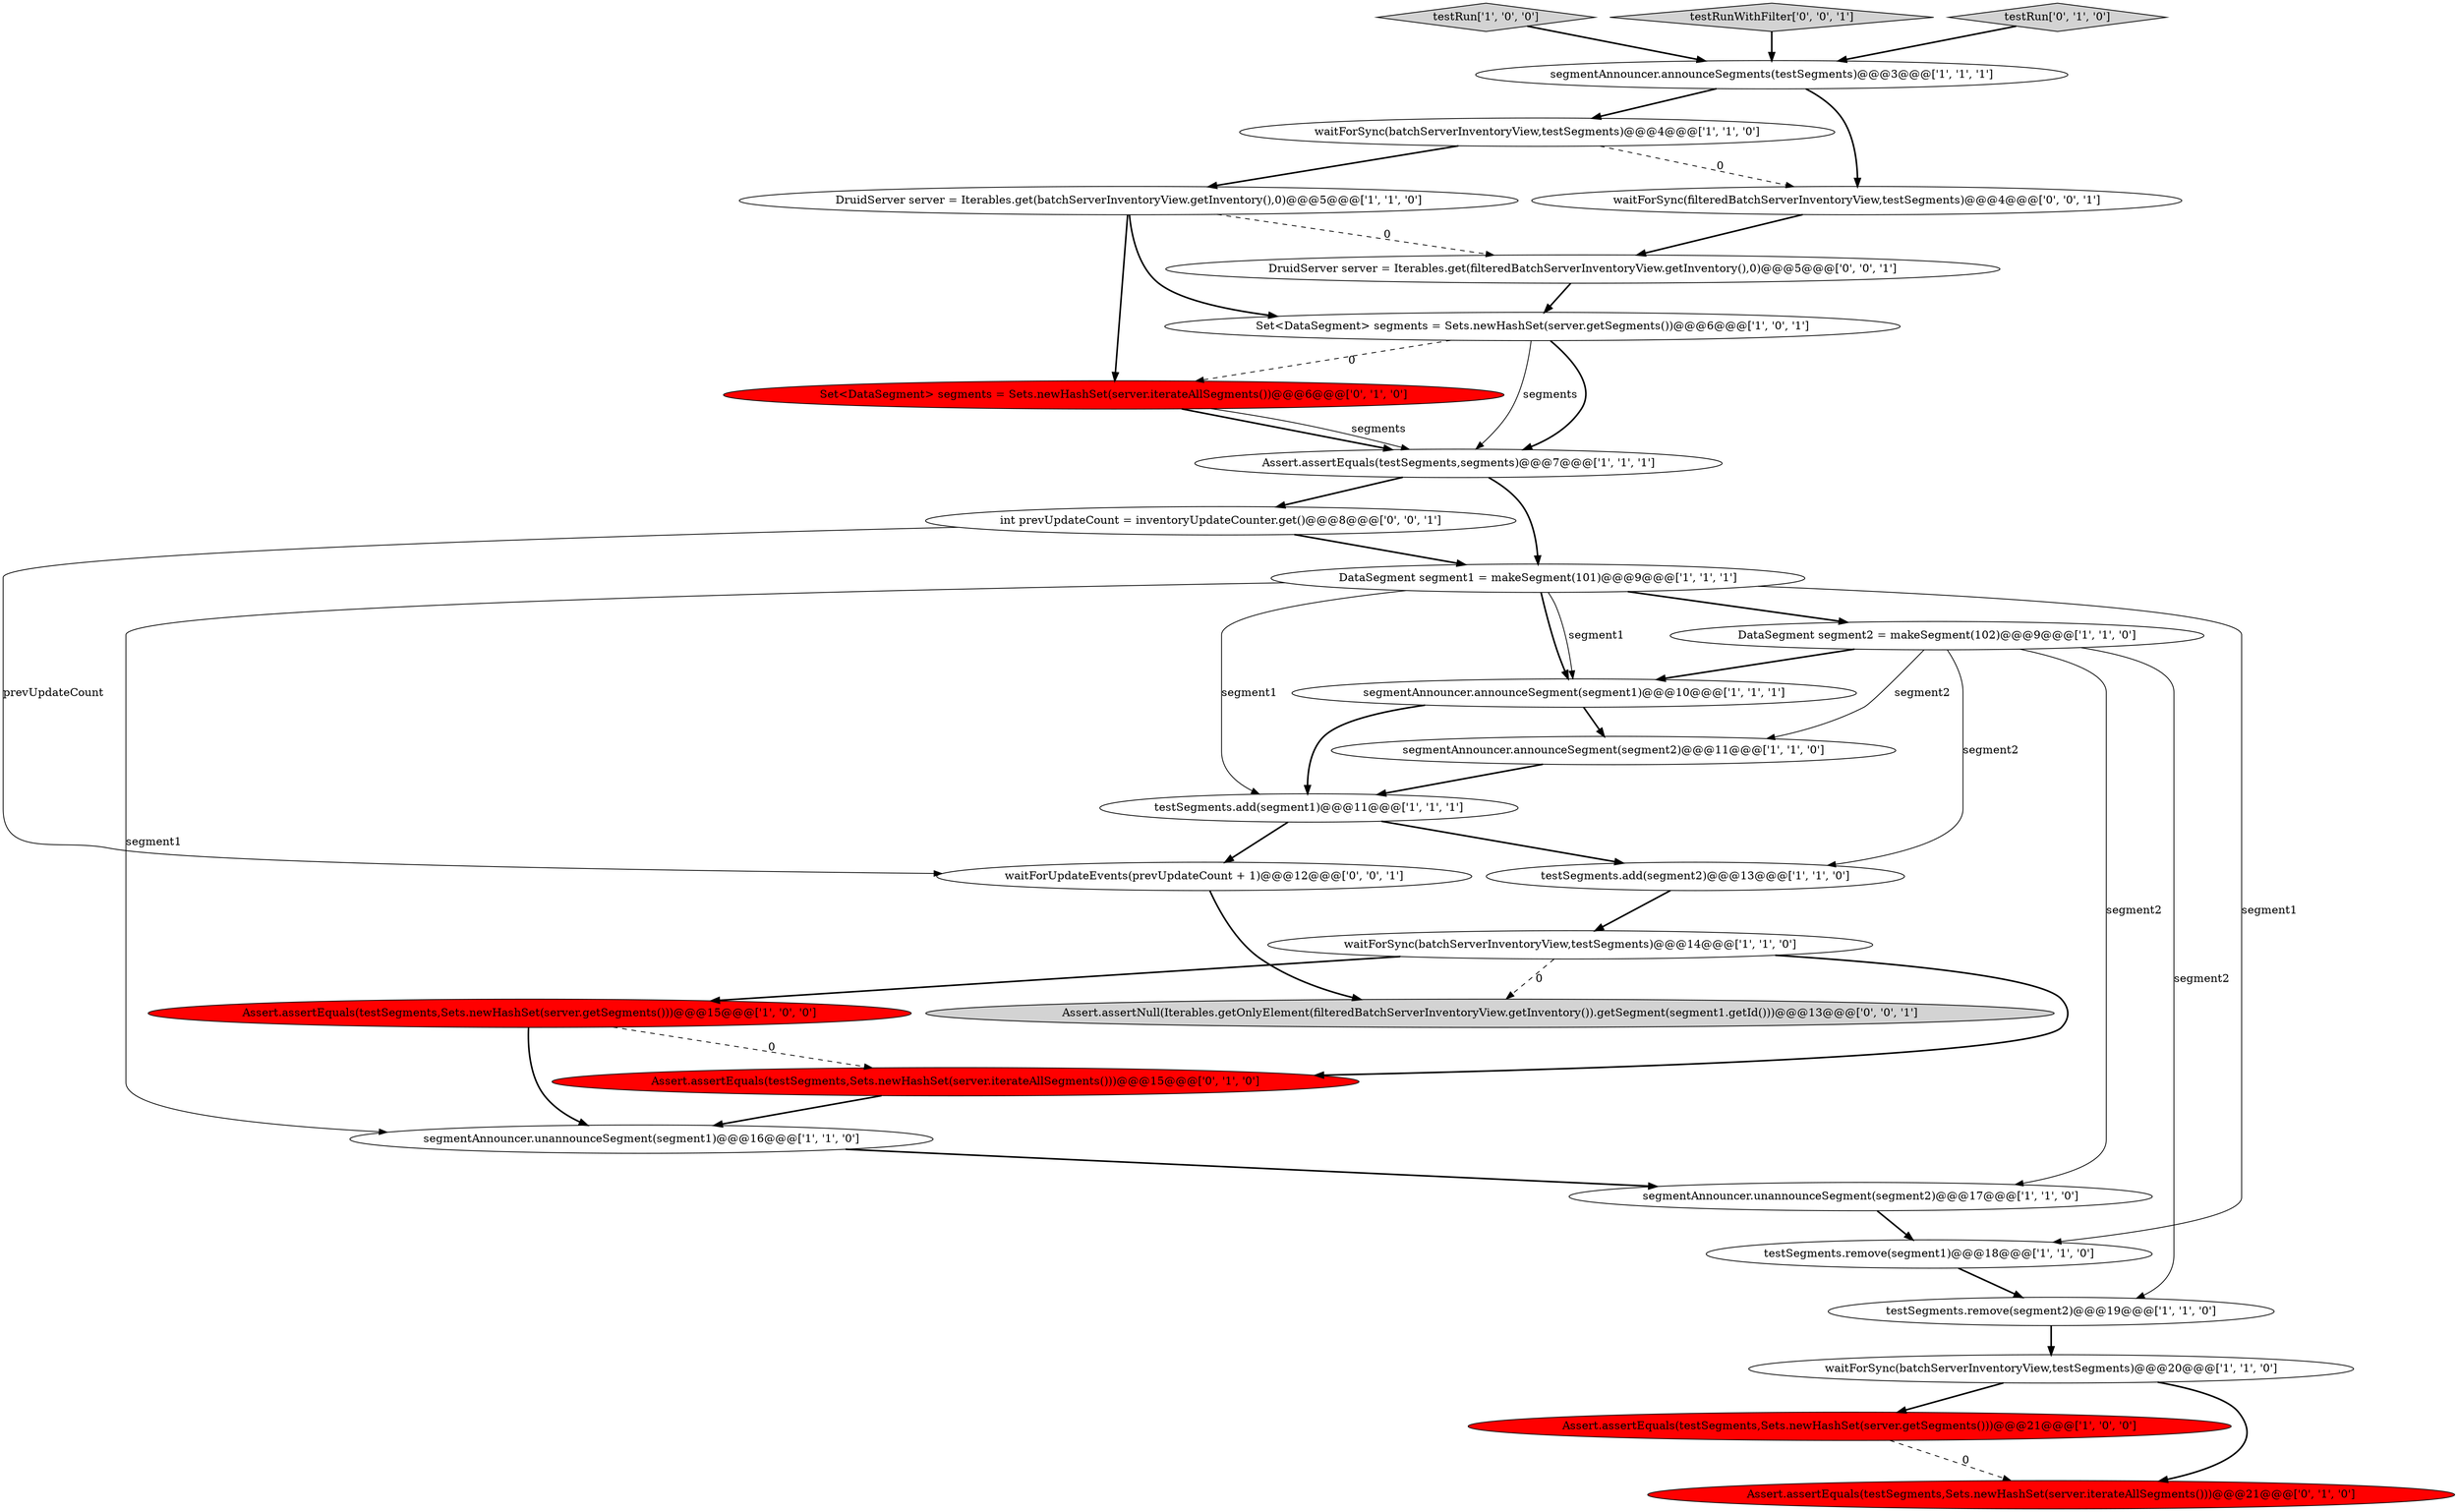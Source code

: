 digraph {
21 [style = filled, label = "Assert.assertEquals(testSegments,Sets.newHashSet(server.iterateAllSegments()))@@@15@@@['0', '1', '0']", fillcolor = red, shape = ellipse image = "AAA1AAABBB2BBB"];
15 [style = filled, label = "DataSegment segment2 = makeSegment(102)@@@9@@@['1', '1', '0']", fillcolor = white, shape = ellipse image = "AAA0AAABBB1BBB"];
2 [style = filled, label = "Set<DataSegment> segments = Sets.newHashSet(server.getSegments())@@@6@@@['1', '0', '1']", fillcolor = white, shape = ellipse image = "AAA0AAABBB1BBB"];
13 [style = filled, label = "segmentAnnouncer.announceSegment(segment1)@@@10@@@['1', '1', '1']", fillcolor = white, shape = ellipse image = "AAA0AAABBB1BBB"];
12 [style = filled, label = "testRun['1', '0', '0']", fillcolor = lightgray, shape = diamond image = "AAA0AAABBB1BBB"];
9 [style = filled, label = "segmentAnnouncer.unannounceSegment(segment2)@@@17@@@['1', '1', '0']", fillcolor = white, shape = ellipse image = "AAA0AAABBB1BBB"];
10 [style = filled, label = "segmentAnnouncer.announceSegment(segment2)@@@11@@@['1', '1', '0']", fillcolor = white, shape = ellipse image = "AAA0AAABBB1BBB"];
1 [style = filled, label = "DruidServer server = Iterables.get(batchServerInventoryView.getInventory(),0)@@@5@@@['1', '1', '0']", fillcolor = white, shape = ellipse image = "AAA0AAABBB1BBB"];
24 [style = filled, label = "int prevUpdateCount = inventoryUpdateCounter.get()@@@8@@@['0', '0', '1']", fillcolor = white, shape = ellipse image = "AAA0AAABBB3BBB"];
14 [style = filled, label = "Assert.assertEquals(testSegments,Sets.newHashSet(server.getSegments()))@@@15@@@['1', '0', '0']", fillcolor = red, shape = ellipse image = "AAA1AAABBB1BBB"];
20 [style = filled, label = "Set<DataSegment> segments = Sets.newHashSet(server.iterateAllSegments())@@@6@@@['0', '1', '0']", fillcolor = red, shape = ellipse image = "AAA1AAABBB2BBB"];
0 [style = filled, label = "testSegments.remove(segment1)@@@18@@@['1', '1', '0']", fillcolor = white, shape = ellipse image = "AAA0AAABBB1BBB"];
25 [style = filled, label = "Assert.assertNull(Iterables.getOnlyElement(filteredBatchServerInventoryView.getInventory()).getSegment(segment1.getId()))@@@13@@@['0', '0', '1']", fillcolor = lightgray, shape = ellipse image = "AAA0AAABBB3BBB"];
4 [style = filled, label = "testSegments.add(segment2)@@@13@@@['1', '1', '0']", fillcolor = white, shape = ellipse image = "AAA0AAABBB1BBB"];
27 [style = filled, label = "waitForSync(filteredBatchServerInventoryView,testSegments)@@@4@@@['0', '0', '1']", fillcolor = white, shape = ellipse image = "AAA0AAABBB3BBB"];
11 [style = filled, label = "Assert.assertEquals(testSegments,Sets.newHashSet(server.getSegments()))@@@21@@@['1', '0', '0']", fillcolor = red, shape = ellipse image = "AAA1AAABBB1BBB"];
18 [style = filled, label = "testSegments.add(segment1)@@@11@@@['1', '1', '1']", fillcolor = white, shape = ellipse image = "AAA0AAABBB1BBB"];
26 [style = filled, label = "testRunWithFilter['0', '0', '1']", fillcolor = lightgray, shape = diamond image = "AAA0AAABBB3BBB"];
3 [style = filled, label = "Assert.assertEquals(testSegments,segments)@@@7@@@['1', '1', '1']", fillcolor = white, shape = ellipse image = "AAA0AAABBB1BBB"];
17 [style = filled, label = "segmentAnnouncer.announceSegments(testSegments)@@@3@@@['1', '1', '1']", fillcolor = white, shape = ellipse image = "AAA0AAABBB1BBB"];
8 [style = filled, label = "testSegments.remove(segment2)@@@19@@@['1', '1', '0']", fillcolor = white, shape = ellipse image = "AAA0AAABBB1BBB"];
28 [style = filled, label = "DruidServer server = Iterables.get(filteredBatchServerInventoryView.getInventory(),0)@@@5@@@['0', '0', '1']", fillcolor = white, shape = ellipse image = "AAA0AAABBB3BBB"];
19 [style = filled, label = "waitForSync(batchServerInventoryView,testSegments)@@@4@@@['1', '1', '0']", fillcolor = white, shape = ellipse image = "AAA0AAABBB1BBB"];
5 [style = filled, label = "segmentAnnouncer.unannounceSegment(segment1)@@@16@@@['1', '1', '0']", fillcolor = white, shape = ellipse image = "AAA0AAABBB1BBB"];
22 [style = filled, label = "testRun['0', '1', '0']", fillcolor = lightgray, shape = diamond image = "AAA0AAABBB2BBB"];
23 [style = filled, label = "Assert.assertEquals(testSegments,Sets.newHashSet(server.iterateAllSegments()))@@@21@@@['0', '1', '0']", fillcolor = red, shape = ellipse image = "AAA1AAABBB2BBB"];
29 [style = filled, label = "waitForUpdateEvents(prevUpdateCount + 1)@@@12@@@['0', '0', '1']", fillcolor = white, shape = ellipse image = "AAA0AAABBB3BBB"];
16 [style = filled, label = "waitForSync(batchServerInventoryView,testSegments)@@@14@@@['1', '1', '0']", fillcolor = white, shape = ellipse image = "AAA0AAABBB1BBB"];
7 [style = filled, label = "DataSegment segment1 = makeSegment(101)@@@9@@@['1', '1', '1']", fillcolor = white, shape = ellipse image = "AAA0AAABBB1BBB"];
6 [style = filled, label = "waitForSync(batchServerInventoryView,testSegments)@@@20@@@['1', '1', '0']", fillcolor = white, shape = ellipse image = "AAA0AAABBB1BBB"];
7->13 [style = bold, label=""];
2->3 [style = solid, label="segments"];
13->10 [style = bold, label=""];
10->18 [style = bold, label=""];
7->18 [style = solid, label="segment1"];
15->10 [style = solid, label="segment2"];
15->9 [style = solid, label="segment2"];
19->27 [style = dashed, label="0"];
15->13 [style = bold, label=""];
2->20 [style = dashed, label="0"];
9->0 [style = bold, label=""];
5->9 [style = bold, label=""];
26->17 [style = bold, label=""];
3->24 [style = bold, label=""];
6->23 [style = bold, label=""];
16->25 [style = dashed, label="0"];
2->3 [style = bold, label=""];
27->28 [style = bold, label=""];
12->17 [style = bold, label=""];
15->8 [style = solid, label="segment2"];
1->20 [style = bold, label=""];
29->25 [style = bold, label=""];
7->0 [style = solid, label="segment1"];
15->4 [style = solid, label="segment2"];
8->6 [style = bold, label=""];
11->23 [style = dashed, label="0"];
20->3 [style = bold, label=""];
1->28 [style = dashed, label="0"];
17->19 [style = bold, label=""];
21->5 [style = bold, label=""];
28->2 [style = bold, label=""];
19->1 [style = bold, label=""];
18->29 [style = bold, label=""];
7->5 [style = solid, label="segment1"];
20->3 [style = solid, label="segments"];
18->4 [style = bold, label=""];
3->7 [style = bold, label=""];
16->21 [style = bold, label=""];
6->11 [style = bold, label=""];
0->8 [style = bold, label=""];
7->13 [style = solid, label="segment1"];
22->17 [style = bold, label=""];
24->29 [style = solid, label="prevUpdateCount"];
7->15 [style = bold, label=""];
16->14 [style = bold, label=""];
14->21 [style = dashed, label="0"];
1->2 [style = bold, label=""];
17->27 [style = bold, label=""];
24->7 [style = bold, label=""];
4->16 [style = bold, label=""];
13->18 [style = bold, label=""];
14->5 [style = bold, label=""];
}

